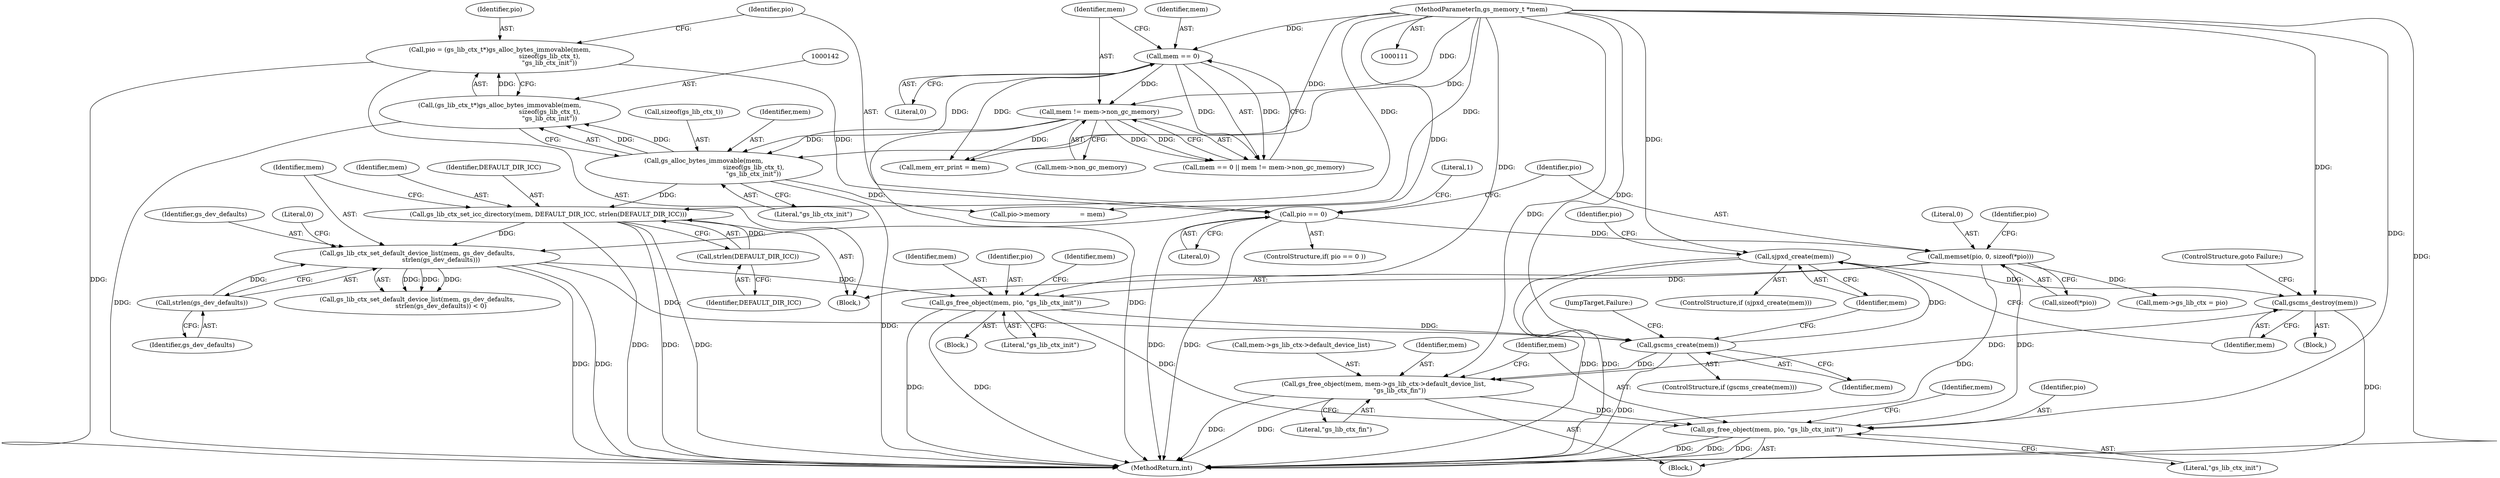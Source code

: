digraph "0_ghostscript_6d444c273da5499a4cd72f21cb6d4c9a5256807d_0@API" {
"1000253" [label="(Call,sjpxd_create(mem))"];
"1000228" [label="(Call,gscms_create(mem))"];
"1000218" [label="(Call,gs_free_object(mem, pio, \"gs_lib_ctx_init\"))"];
"1000211" [label="(Call,gs_lib_ctx_set_default_device_list(mem, gs_dev_defaults,\n                        strlen(gs_dev_defaults)))"];
"1000204" [label="(Call,gs_lib_ctx_set_icc_directory(mem, DEFAULT_DIR_ICC, strlen(DEFAULT_DIR_ICC)))"];
"1000112" [label="(MethodParameterIn,gs_memory_t *mem)"];
"1000143" [label="(Call,gs_alloc_bytes_immovable(mem,\n                                                  sizeof(gs_lib_ctx_t),\n                                                  \"gs_lib_ctx_init\"))"];
"1000120" [label="(Call,mem == 0)"];
"1000123" [label="(Call,mem != mem->non_gc_memory)"];
"1000207" [label="(Call,strlen(DEFAULT_DIR_ICC))"];
"1000214" [label="(Call,strlen(gs_dev_defaults))"];
"1000155" [label="(Call,memset(pio, 0, sizeof(*pio)))"];
"1000149" [label="(Call,pio == 0)"];
"1000139" [label="(Call,pio = (gs_lib_ctx_t*)gs_alloc_bytes_immovable(mem,\n                                                  sizeof(gs_lib_ctx_t),\n                                                  \"gs_lib_ctx_init\"))"];
"1000141" [label="(Call,(gs_lib_ctx_t*)gs_alloc_bytes_immovable(mem,\n                                                  sizeof(gs_lib_ctx_t),\n                                                  \"gs_lib_ctx_init\"))"];
"1000256" [label="(Call,gscms_destroy(mem))"];
"1000232" [label="(Call,gs_free_object(mem, mem->gs_lib_ctx->default_device_list,\n                \"gs_lib_ctx_fin\"))"];
"1000240" [label="(Call,gs_free_object(mem, pio, \"gs_lib_ctx_init\"))"];
"1000205" [label="(Identifier,mem)"];
"1000154" [label="(Literal,1)"];
"1000220" [label="(Identifier,pio)"];
"1000189" [label="(Call,mem->gs_lib_ctx = pio)"];
"1000148" [label="(ControlStructure,if( pio == 0 ))"];
"1000228" [label="(Call,gscms_create(mem))"];
"1000246" [label="(Identifier,mem)"];
"1000254" [label="(Identifier,mem)"];
"1000227" [label="(ControlStructure,if (gscms_create(mem)))"];
"1000217" [label="(Block,)"];
"1000234" [label="(Call,mem->gs_lib_ctx->default_device_list)"];
"1000261" [label="(Identifier,pio)"];
"1000112" [label="(MethodParameterIn,gs_memory_t *mem)"];
"1000208" [label="(Identifier,DEFAULT_DIR_ICC)"];
"1000275" [label="(MethodReturn,int)"];
"1000256" [label="(Call,gscms_destroy(mem))"];
"1000229" [label="(Identifier,mem)"];
"1000253" [label="(Call,sjpxd_create(mem))"];
"1000119" [label="(Call,mem == 0 || mem != mem->non_gc_memory)"];
"1000163" [label="(Identifier,pio)"];
"1000155" [label="(Call,memset(pio, 0, sizeof(*pio)))"];
"1000122" [label="(Literal,0)"];
"1000216" [label="(Literal,0)"];
"1000149" [label="(Call,pio == 0)"];
"1000211" [label="(Call,gs_lib_ctx_set_default_device_list(mem, gs_dev_defaults,\n                        strlen(gs_dev_defaults)))"];
"1000224" [label="(Identifier,mem)"];
"1000113" [label="(Block,)"];
"1000218" [label="(Call,gs_free_object(mem, pio, \"gs_lib_ctx_init\"))"];
"1000120" [label="(Call,mem == 0)"];
"1000139" [label="(Call,pio = (gs_lib_ctx_t*)gs_alloc_bytes_immovable(mem,\n                                                  sizeof(gs_lib_ctx_t),\n                                                  \"gs_lib_ctx_init\"))"];
"1000206" [label="(Identifier,DEFAULT_DIR_ICC)"];
"1000233" [label="(Identifier,mem)"];
"1000140" [label="(Identifier,pio)"];
"1000241" [label="(Identifier,mem)"];
"1000239" [label="(Literal,\"gs_lib_ctx_fin\")"];
"1000257" [label="(Identifier,mem)"];
"1000252" [label="(ControlStructure,if (sjpxd_create(mem)))"];
"1000145" [label="(Call,sizeof(gs_lib_ctx_t))"];
"1000213" [label="(Identifier,gs_dev_defaults)"];
"1000219" [label="(Identifier,mem)"];
"1000240" [label="(Call,gs_free_object(mem, pio, \"gs_lib_ctx_init\"))"];
"1000161" [label="(Call,pio->memory               = mem)"];
"1000151" [label="(Literal,0)"];
"1000125" [label="(Call,mem->non_gc_memory)"];
"1000243" [label="(Literal,\"gs_lib_ctx_init\")"];
"1000204" [label="(Call,gs_lib_ctx_set_icc_directory(mem, DEFAULT_DIR_ICC, strlen(DEFAULT_DIR_ICC)))"];
"1000144" [label="(Identifier,mem)"];
"1000143" [label="(Call,gs_alloc_bytes_immovable(mem,\n                                                  sizeof(gs_lib_ctx_t),\n                                                  \"gs_lib_ctx_init\"))"];
"1000150" [label="(Identifier,pio)"];
"1000242" [label="(Identifier,pio)"];
"1000232" [label="(Call,gs_free_object(mem, mem->gs_lib_ctx->default_device_list,\n                \"gs_lib_ctx_fin\"))"];
"1000258" [label="(ControlStructure,goto Failure;)"];
"1000212" [label="(Identifier,mem)"];
"1000221" [label="(Literal,\"gs_lib_ctx_init\")"];
"1000207" [label="(Call,strlen(DEFAULT_DIR_ICC))"];
"1000215" [label="(Identifier,gs_dev_defaults)"];
"1000141" [label="(Call,(gs_lib_ctx_t*)gs_alloc_bytes_immovable(mem,\n                                                  sizeof(gs_lib_ctx_t),\n                                                  \"gs_lib_ctx_init\"))"];
"1000231" [label="(JumpTarget,Failure:)"];
"1000255" [label="(Block,)"];
"1000121" [label="(Identifier,mem)"];
"1000156" [label="(Identifier,pio)"];
"1000230" [label="(Block,)"];
"1000123" [label="(Call,mem != mem->non_gc_memory)"];
"1000158" [label="(Call,sizeof(*pio))"];
"1000210" [label="(Call,gs_lib_ctx_set_default_device_list(mem, gs_dev_defaults,\n                        strlen(gs_dev_defaults)) < 0)"];
"1000130" [label="(Call,mem_err_print = mem)"];
"1000147" [label="(Literal,\"gs_lib_ctx_init\")"];
"1000124" [label="(Identifier,mem)"];
"1000214" [label="(Call,strlen(gs_dev_defaults))"];
"1000157" [label="(Literal,0)"];
"1000253" -> "1000252"  [label="AST: "];
"1000253" -> "1000254"  [label="CFG: "];
"1000254" -> "1000253"  [label="AST: "];
"1000257" -> "1000253"  [label="CFG: "];
"1000261" -> "1000253"  [label="CFG: "];
"1000253" -> "1000275"  [label="DDG: "];
"1000253" -> "1000275"  [label="DDG: "];
"1000228" -> "1000253"  [label="DDG: "];
"1000112" -> "1000253"  [label="DDG: "];
"1000253" -> "1000256"  [label="DDG: "];
"1000228" -> "1000227"  [label="AST: "];
"1000228" -> "1000229"  [label="CFG: "];
"1000229" -> "1000228"  [label="AST: "];
"1000231" -> "1000228"  [label="CFG: "];
"1000254" -> "1000228"  [label="CFG: "];
"1000228" -> "1000275"  [label="DDG: "];
"1000218" -> "1000228"  [label="DDG: "];
"1000211" -> "1000228"  [label="DDG: "];
"1000112" -> "1000228"  [label="DDG: "];
"1000228" -> "1000232"  [label="DDG: "];
"1000218" -> "1000217"  [label="AST: "];
"1000218" -> "1000221"  [label="CFG: "];
"1000219" -> "1000218"  [label="AST: "];
"1000220" -> "1000218"  [label="AST: "];
"1000221" -> "1000218"  [label="AST: "];
"1000224" -> "1000218"  [label="CFG: "];
"1000218" -> "1000275"  [label="DDG: "];
"1000218" -> "1000275"  [label="DDG: "];
"1000211" -> "1000218"  [label="DDG: "];
"1000112" -> "1000218"  [label="DDG: "];
"1000155" -> "1000218"  [label="DDG: "];
"1000218" -> "1000240"  [label="DDG: "];
"1000211" -> "1000210"  [label="AST: "];
"1000211" -> "1000214"  [label="CFG: "];
"1000212" -> "1000211"  [label="AST: "];
"1000213" -> "1000211"  [label="AST: "];
"1000214" -> "1000211"  [label="AST: "];
"1000216" -> "1000211"  [label="CFG: "];
"1000211" -> "1000275"  [label="DDG: "];
"1000211" -> "1000275"  [label="DDG: "];
"1000211" -> "1000210"  [label="DDG: "];
"1000211" -> "1000210"  [label="DDG: "];
"1000211" -> "1000210"  [label="DDG: "];
"1000204" -> "1000211"  [label="DDG: "];
"1000112" -> "1000211"  [label="DDG: "];
"1000214" -> "1000211"  [label="DDG: "];
"1000204" -> "1000113"  [label="AST: "];
"1000204" -> "1000207"  [label="CFG: "];
"1000205" -> "1000204"  [label="AST: "];
"1000206" -> "1000204"  [label="AST: "];
"1000207" -> "1000204"  [label="AST: "];
"1000212" -> "1000204"  [label="CFG: "];
"1000204" -> "1000275"  [label="DDG: "];
"1000204" -> "1000275"  [label="DDG: "];
"1000204" -> "1000275"  [label="DDG: "];
"1000112" -> "1000204"  [label="DDG: "];
"1000143" -> "1000204"  [label="DDG: "];
"1000207" -> "1000204"  [label="DDG: "];
"1000112" -> "1000111"  [label="AST: "];
"1000112" -> "1000275"  [label="DDG: "];
"1000112" -> "1000120"  [label="DDG: "];
"1000112" -> "1000123"  [label="DDG: "];
"1000112" -> "1000130"  [label="DDG: "];
"1000112" -> "1000143"  [label="DDG: "];
"1000112" -> "1000161"  [label="DDG: "];
"1000112" -> "1000232"  [label="DDG: "];
"1000112" -> "1000240"  [label="DDG: "];
"1000112" -> "1000256"  [label="DDG: "];
"1000143" -> "1000141"  [label="AST: "];
"1000143" -> "1000147"  [label="CFG: "];
"1000144" -> "1000143"  [label="AST: "];
"1000145" -> "1000143"  [label="AST: "];
"1000147" -> "1000143"  [label="AST: "];
"1000141" -> "1000143"  [label="CFG: "];
"1000143" -> "1000275"  [label="DDG: "];
"1000143" -> "1000141"  [label="DDG: "];
"1000143" -> "1000141"  [label="DDG: "];
"1000120" -> "1000143"  [label="DDG: "];
"1000123" -> "1000143"  [label="DDG: "];
"1000143" -> "1000161"  [label="DDG: "];
"1000120" -> "1000119"  [label="AST: "];
"1000120" -> "1000122"  [label="CFG: "];
"1000121" -> "1000120"  [label="AST: "];
"1000122" -> "1000120"  [label="AST: "];
"1000124" -> "1000120"  [label="CFG: "];
"1000119" -> "1000120"  [label="CFG: "];
"1000120" -> "1000119"  [label="DDG: "];
"1000120" -> "1000119"  [label="DDG: "];
"1000120" -> "1000123"  [label="DDG: "];
"1000120" -> "1000130"  [label="DDG: "];
"1000123" -> "1000119"  [label="AST: "];
"1000123" -> "1000125"  [label="CFG: "];
"1000124" -> "1000123"  [label="AST: "];
"1000125" -> "1000123"  [label="AST: "];
"1000119" -> "1000123"  [label="CFG: "];
"1000123" -> "1000275"  [label="DDG: "];
"1000123" -> "1000119"  [label="DDG: "];
"1000123" -> "1000119"  [label="DDG: "];
"1000123" -> "1000130"  [label="DDG: "];
"1000207" -> "1000208"  [label="CFG: "];
"1000208" -> "1000207"  [label="AST: "];
"1000214" -> "1000215"  [label="CFG: "];
"1000215" -> "1000214"  [label="AST: "];
"1000155" -> "1000113"  [label="AST: "];
"1000155" -> "1000158"  [label="CFG: "];
"1000156" -> "1000155"  [label="AST: "];
"1000157" -> "1000155"  [label="AST: "];
"1000158" -> "1000155"  [label="AST: "];
"1000163" -> "1000155"  [label="CFG: "];
"1000155" -> "1000275"  [label="DDG: "];
"1000149" -> "1000155"  [label="DDG: "];
"1000155" -> "1000189"  [label="DDG: "];
"1000155" -> "1000240"  [label="DDG: "];
"1000149" -> "1000148"  [label="AST: "];
"1000149" -> "1000151"  [label="CFG: "];
"1000150" -> "1000149"  [label="AST: "];
"1000151" -> "1000149"  [label="AST: "];
"1000154" -> "1000149"  [label="CFG: "];
"1000156" -> "1000149"  [label="CFG: "];
"1000149" -> "1000275"  [label="DDG: "];
"1000149" -> "1000275"  [label="DDG: "];
"1000139" -> "1000149"  [label="DDG: "];
"1000139" -> "1000113"  [label="AST: "];
"1000139" -> "1000141"  [label="CFG: "];
"1000140" -> "1000139"  [label="AST: "];
"1000141" -> "1000139"  [label="AST: "];
"1000150" -> "1000139"  [label="CFG: "];
"1000139" -> "1000275"  [label="DDG: "];
"1000141" -> "1000139"  [label="DDG: "];
"1000142" -> "1000141"  [label="AST: "];
"1000141" -> "1000275"  [label="DDG: "];
"1000256" -> "1000255"  [label="AST: "];
"1000256" -> "1000257"  [label="CFG: "];
"1000257" -> "1000256"  [label="AST: "];
"1000258" -> "1000256"  [label="CFG: "];
"1000256" -> "1000275"  [label="DDG: "];
"1000256" -> "1000232"  [label="DDG: "];
"1000232" -> "1000230"  [label="AST: "];
"1000232" -> "1000239"  [label="CFG: "];
"1000233" -> "1000232"  [label="AST: "];
"1000234" -> "1000232"  [label="AST: "];
"1000239" -> "1000232"  [label="AST: "];
"1000241" -> "1000232"  [label="CFG: "];
"1000232" -> "1000275"  [label="DDG: "];
"1000232" -> "1000275"  [label="DDG: "];
"1000232" -> "1000240"  [label="DDG: "];
"1000240" -> "1000230"  [label="AST: "];
"1000240" -> "1000243"  [label="CFG: "];
"1000241" -> "1000240"  [label="AST: "];
"1000242" -> "1000240"  [label="AST: "];
"1000243" -> "1000240"  [label="AST: "];
"1000246" -> "1000240"  [label="CFG: "];
"1000240" -> "1000275"  [label="DDG: "];
"1000240" -> "1000275"  [label="DDG: "];
"1000240" -> "1000275"  [label="DDG: "];
}
